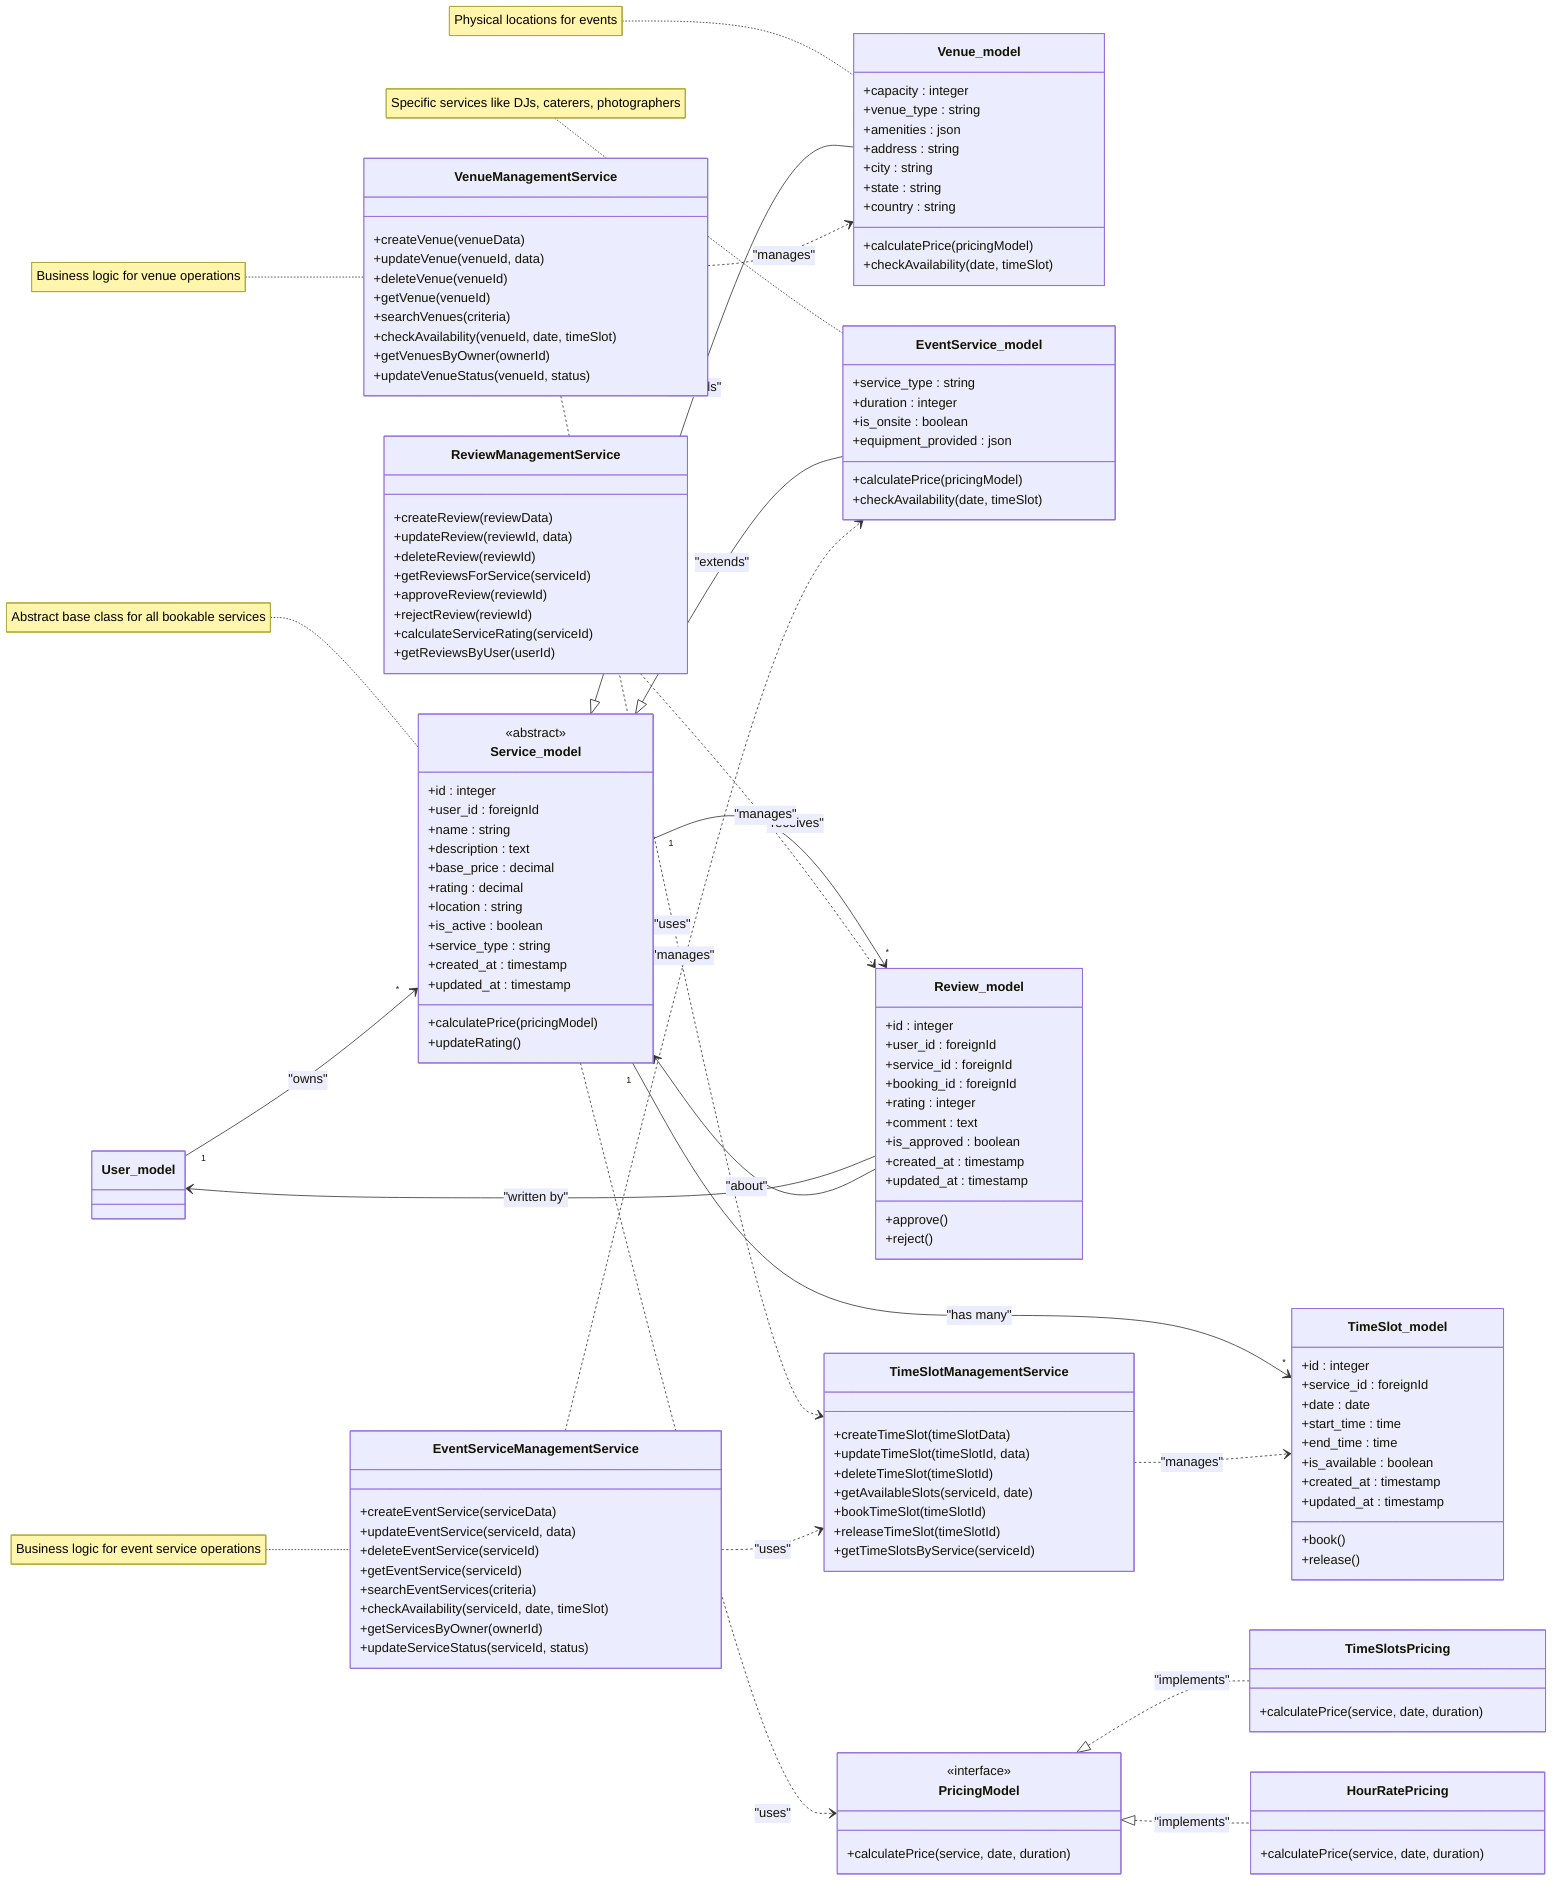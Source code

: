 classDiagram
    direction LR
    
    %% =============== PART 2B: SERVICE CATALOG MODULE ===============

    %% -------------- Core References (External) --------------
    class User_model {
        
    }


    %% -------------- Service Models (Database Entities) --------------
    class Service_model {
        <<abstract>>
        +id : integer
        +user_id : foreignId
        +name : string
        +description : text
        +base_price : decimal
        +rating : decimal
        +location : string
        +is_active : boolean
        +service_type : string
        +created_at : timestamp
        +updated_at : timestamp
        +calculatePrice(pricingModel)
        +updateRating()
    }

    class Venue_model {
        +capacity : integer
        +venue_type : string
        +amenities : json
        +address : string
        +city : string
        +state : string
        +country : string
        +calculatePrice(pricingModel)
        +checkAvailability(date, timeSlot)
    }

    class EventService_model {
        +service_type : string
        +duration : integer
        +is_onsite : boolean
        +equipment_provided : json
        +calculatePrice(pricingModel)
        +checkAvailability(date, timeSlot)
    }

    %% -------------- Review & Time Management Models --------------
    class Review_model {
        +id : integer
        +user_id : foreignId
        +service_id : foreignId
        +booking_id : foreignId
        +rating : integer
        +comment : text
        +is_approved : boolean
        +created_at : timestamp
        +updated_at : timestamp
        +approve()
        +reject()
    }

    class TimeSlot_model {
        +id : integer
        +service_id : foreignId
        +date : date
        +start_time : time
        +end_time : time
        +is_available : boolean
        +created_at : timestamp
        +updated_at : timestamp
        +book()
        +release()
    }

    %% -------------- Strategy Pattern for Pricing --------------
    class PricingModel {
        <<interface>>
        +calculatePrice(service, date, duration)
    }

    class TimeSlotsPricing {
        +calculatePrice(service, date, duration)
    }
    class HourRatePricing {
        +calculatePrice(service, date, duration)
    }

    %% -------------- Service Layer Classes --------------
    class VenueManagementService {
        +createVenue(venueData)
        +updateVenue(venueId, data)
        +deleteVenue(venueId)
        +getVenue(venueId)
        +searchVenues(criteria)
        +checkAvailability(venueId, date, timeSlot)
        +getVenuesByOwner(ownerId)
        +updateVenueStatus(venueId, status)
    }

    class EventServiceManagementService {
        +createEventService(serviceData)
        +updateEventService(serviceId, data)
        +deleteEventService(serviceId)
        +getEventService(serviceId)
        +searchEventServices(criteria)
        +checkAvailability(serviceId, date, timeSlot)
        +getServicesByOwner(ownerId)
        +updateServiceStatus(serviceId, status)
    }

    class ReviewManagementService {
        +createReview(reviewData)
        +updateReview(reviewId, data)
        +deleteReview(reviewId)
        +getReviewsForService(serviceId)
        +approveReview(reviewId)
        +rejectReview(reviewId)
        +calculateServiceRating(serviceId)
        +getReviewsByUser(userId)
    }

    class TimeSlotManagementService {
        +createTimeSlot(timeSlotData)
        +updateTimeSlot(timeSlotId, data)
        +deleteTimeSlot(timeSlotId)
        +getAvailableSlots(serviceId, date)
        +bookTimeSlot(timeSlotId)
        +releaseTimeSlot(timeSlotId)
        +getTimeSlotsByService(serviceId)
    }

    %% =============== RELATIONSHIPS ===============

    %% Model Relationships
    User_model "1" --> "*" Service_model : "owns"
    Service_model <|-- Venue_model : "extends"
    Service_model <|-- EventService_model : "extends"
    Service_model "1" --> "*" TimeSlot_model : "has many"
    Service_model "1" --> "*" Review_model : "receives"
    Review_model --> User_model : "written by"
    Review_model --> Service_model : "about"

    %% Strategy Pattern Relationships
    Service_model ..> PricingModel : "uses"
    PricingModel <|.. TimeSlotsPricing : "implements"
    PricingModel <|.. HourRatePricing : "implements"

    %% Service Layer Dependencies
    VenueManagementService ..> Venue_model : "manages"
    VenueManagementService ..> TimeSlotManagementService : "uses"
    EventServiceManagementService ..> EventService_model : "manages"
    EventServiceManagementService ..> TimeSlotManagementService : "uses"
    ReviewManagementService ..> Review_model : "manages"
    TimeSlotManagementService ..> TimeSlot_model : "manages"

    %% =============== NOTES ===============
    note for Service_model "Abstract base class for all bookable services"
    note for EventService_model "Specific services like DJs, caterers, photographers"
    note for Venue_model "Physical locations for events"
    note for VenueManagementService "Business logic for venue operations"
    note for EventServiceManagementService "Business logic for event service operations"